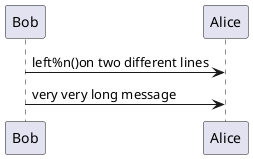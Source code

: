 {
  "sha1": "3ui5qwh5kxu4bgca27kml43l3zxlej4",
  "insertion": {
    "when": "2024-05-30T20:48:20.362Z",
    "user": "plantuml@gmail.com"
  }
}
@startuml
skinparam SequenceMessageAlignment left
Bob -> Alice : left%n()on two different lines
Bob -> Alice : very very long message
@enduml
